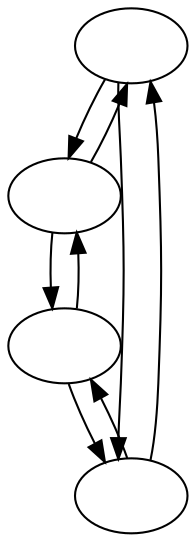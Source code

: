 /* Created by Wolfram Mathematica 9.0 : www.wolfram.com */

digraph {
	1 [label=""];
	2 [label=""];
	3 [label=""];
	4 [label=""];
	1 -> 3;
	1 -> 2;
	2 -> 4;
	2 -> 1;
	3 -> 1;
	3 -> 4;
	4 -> 2;
	4 -> 3;
}